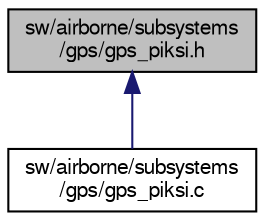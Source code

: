digraph "sw/airborne/subsystems/gps/gps_piksi.h"
{
  edge [fontname="FreeSans",fontsize="10",labelfontname="FreeSans",labelfontsize="10"];
  node [fontname="FreeSans",fontsize="10",shape=record];
  Node1 [label="sw/airborne/subsystems\l/gps/gps_piksi.h",height=0.2,width=0.4,color="black", fillcolor="grey75", style="filled", fontcolor="black"];
  Node1 -> Node2 [dir="back",color="midnightblue",fontsize="10",style="solid",fontname="FreeSans"];
  Node2 [label="sw/airborne/subsystems\l/gps/gps_piksi.c",height=0.2,width=0.4,color="black", fillcolor="white", style="filled",URL="$gps__piksi_8c.html",tooltip="Driver for Piksi modules from Swift-Nav. "];
}
